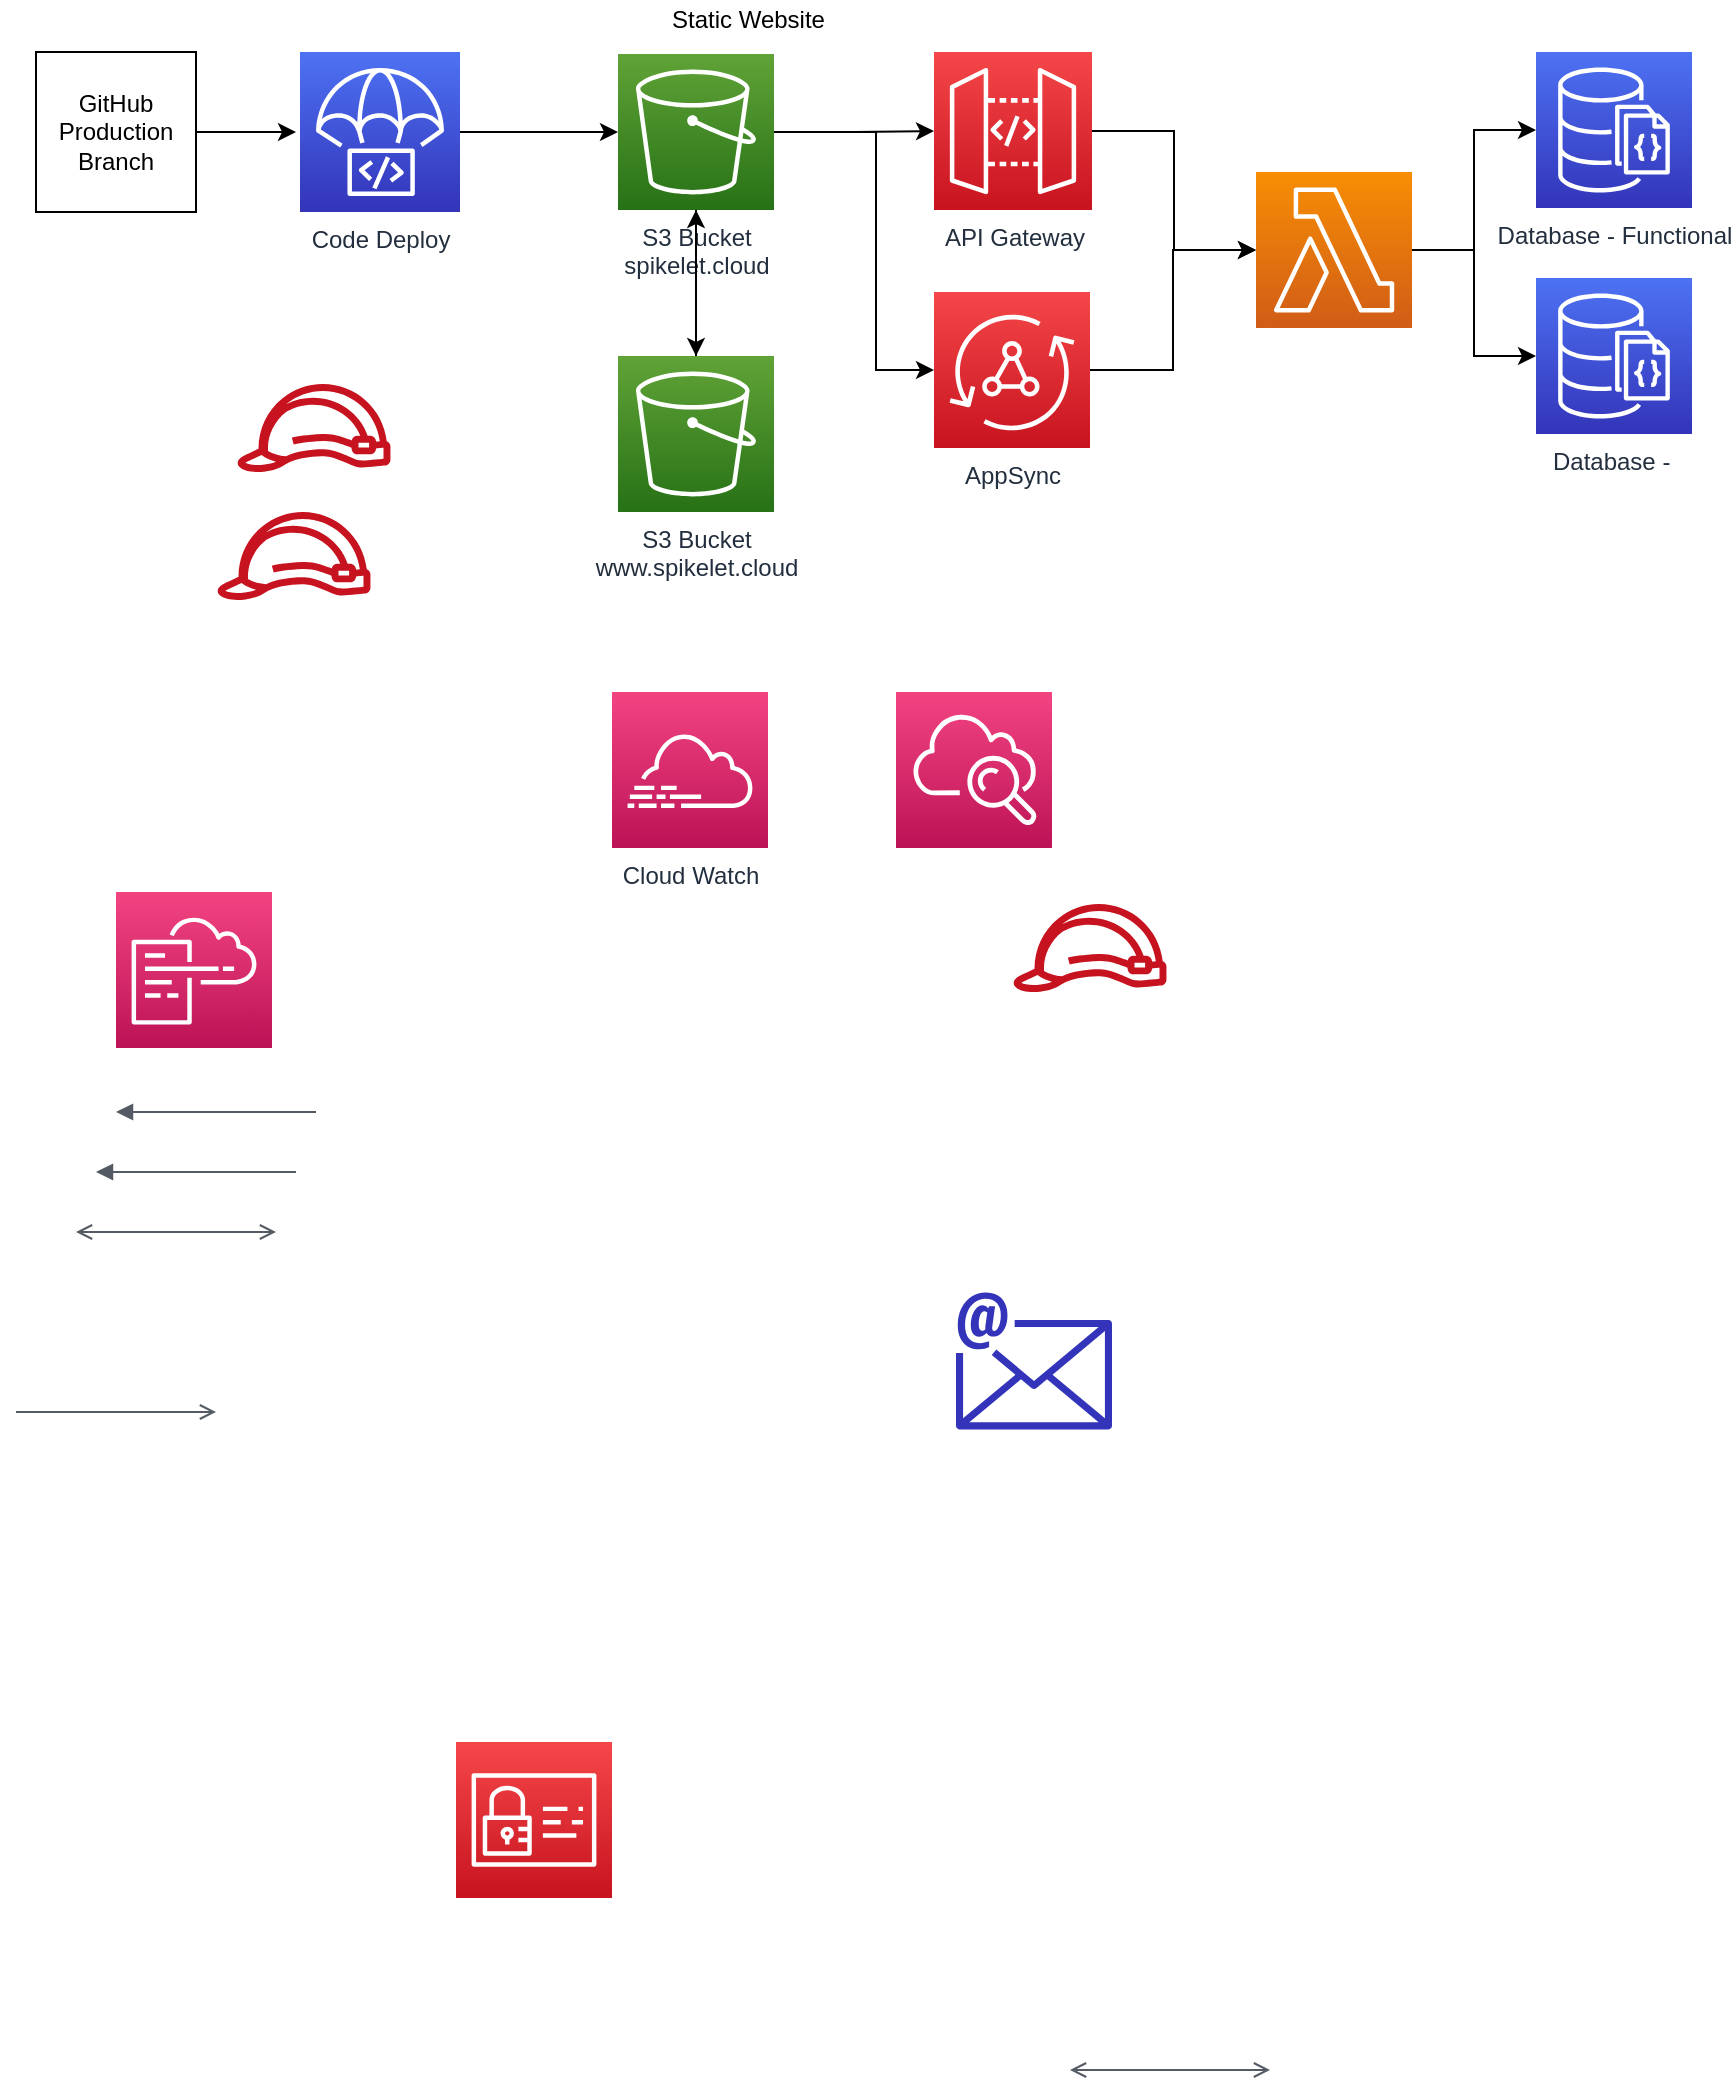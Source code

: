 <mxfile type="github" version="10.6.1"><diagram id="lw8oRpSudoeV0BIjZYML" name="Page-1"><mxGraphModel grid="1" dx="1136" dy="471" gridSize="10" guides="1" tooltips="1" connect="1" arrows="1" fold="1" page="1" pageScale="1" pageWidth="1400" pageHeight="850" math="0" shadow="0"><root><mxCell id="0" /><mxCell id="1" parent="0" /><mxCell id="cetLHm7z35oBkq0PIssM-15" parent="1" style="edgeStyle=orthogonalEdgeStyle;rounded=0;orthogonalLoop=1;jettySize=auto;html=1;" target="mL7gLzigN5dF8zM0Aof--2" source="mL7gLzigN5dF8zM0Aof--1" edge="1"><mxGeometry as="geometry" relative="1" /></mxCell><mxCell id="cetLHm7z35oBkq0PIssM-16" parent="1" style="edgeStyle=orthogonalEdgeStyle;rounded=0;orthogonalLoop=1;jettySize=auto;html=1;" target="mL7gLzigN5dF8zM0Aof--7" source="mL7gLzigN5dF8zM0Aof--1" edge="1"><mxGeometry as="geometry" relative="1" /></mxCell><mxCell id="cetLHm7z35oBkq0PIssM-21" parent="1" style="edgeStyle=orthogonalEdgeStyle;rounded=0;orthogonalLoop=1;jettySize=auto;html=1;" target="mL7gLzigN5dF8zM0Aof--8" source="mL7gLzigN5dF8zM0Aof--1" edge="1"><mxGeometry as="geometry" relative="1"><Array as="points"><mxPoint y="120" x="450" /><mxPoint y="239" x="450" /></Array></mxGeometry></mxCell><mxCell id="mL7gLzigN5dF8zM0Aof--1" value="S3 Bucket&lt;br&gt;spikelet.cloud&lt;br&gt;" parent="1" vertex="1" style="outlineConnect=0;fontColor=#232F3E;gradientColor=#60A337;gradientDirection=north;fillColor=#277116;strokeColor=#ffffff;dashed=0;verticalLabelPosition=bottom;verticalAlign=top;align=center;html=1;fontSize=12;fontStyle=0;aspect=fixed;shape=mxgraph.aws4.resourceIcon;resIcon=mxgraph.aws4.s3;"><mxGeometry as="geometry" y="81" x="321" height="78" width="78" /></mxCell><mxCell id="cetLHm7z35oBkq0PIssM-14" parent="1" style="edgeStyle=orthogonalEdgeStyle;rounded=0;orthogonalLoop=1;jettySize=auto;html=1;" target="mL7gLzigN5dF8zM0Aof--1" source="mL7gLzigN5dF8zM0Aof--2" edge="1"><mxGeometry as="geometry" relative="1" /></mxCell><mxCell id="mL7gLzigN5dF8zM0Aof--2" value="S3 Bucket&lt;br&gt;www.spikelet.cloud&lt;br&gt;" parent="1" vertex="1" style="outlineConnect=0;fontColor=#232F3E;gradientColor=#60A337;gradientDirection=north;fillColor=#277116;strokeColor=#ffffff;dashed=0;verticalLabelPosition=bottom;verticalAlign=top;align=center;html=1;fontSize=12;fontStyle=0;aspect=fixed;shape=mxgraph.aws4.resourceIcon;resIcon=mxgraph.aws4.s3;"><mxGeometry as="geometry" y="232" x="321" height="78" width="78" /></mxCell><mxCell id="mL7gLzigN5dF8zM0Aof--3" value="" parent="1" vertex="1" style="outlineConnect=0;fontColor=#232F3E;gradientColor=#F54749;gradientDirection=north;fillColor=#C7131F;strokeColor=#ffffff;dashed=0;verticalLabelPosition=bottom;verticalAlign=top;align=center;html=1;fontSize=12;fontStyle=0;aspect=fixed;shape=mxgraph.aws4.resourceIcon;resIcon=mxgraph.aws4.identity_and_access_management;"><mxGeometry as="geometry" y="925" x="240" height="78" width="78" /></mxCell><mxCell id="mL7gLzigN5dF8zM0Aof--4" value="" parent="1" vertex="1" style="outlineConnect=0;fontColor=#232F3E;gradientColor=none;fillColor=#C7131F;strokeColor=none;dashed=0;verticalLabelPosition=bottom;verticalAlign=top;align=center;html=1;fontSize=12;fontStyle=0;aspect=fixed;shape=mxgraph.aws4.role;"><mxGeometry as="geometry" y="506" x="518" height="44" width="78" /></mxCell><mxCell id="mL7gLzigN5dF8zM0Aof--5" value="" parent="1" vertex="1" style="outlineConnect=0;fontColor=#232F3E;gradientColor=none;fillColor=#C7131F;strokeColor=none;dashed=0;verticalLabelPosition=bottom;verticalAlign=top;align=center;html=1;fontSize=12;fontStyle=0;aspect=fixed;shape=mxgraph.aws4.role;"><mxGeometry as="geometry" y="246" x="130" height="44" width="78" /></mxCell><mxCell id="mL7gLzigN5dF8zM0Aof--6" value="" parent="1" vertex="1" style="outlineConnect=0;fontColor=#232F3E;gradientColor=none;fillColor=#C7131F;strokeColor=none;dashed=0;verticalLabelPosition=bottom;verticalAlign=top;align=center;html=1;fontSize=12;fontStyle=0;aspect=fixed;shape=mxgraph.aws4.role;"><mxGeometry as="geometry" y="310" x="120" height="44" width="78" /></mxCell><mxCell id="cetLHm7z35oBkq0PIssM-24" parent="1" style="edgeStyle=orthogonalEdgeStyle;rounded=0;orthogonalLoop=1;jettySize=auto;html=1;" target="cetLHm7z35oBkq0PIssM-23" source="mL7gLzigN5dF8zM0Aof--7" edge="1"><mxGeometry as="geometry" relative="1" /></mxCell><mxCell id="mL7gLzigN5dF8zM0Aof--7" value="API Gateway" parent="1" vertex="1" style="outlineConnect=0;fontColor=#232F3E;gradientColor=#F54749;gradientDirection=north;fillColor=#C7131F;strokeColor=#ffffff;dashed=0;verticalLabelPosition=bottom;verticalAlign=top;align=center;html=1;fontSize=12;fontStyle=0;aspect=fixed;shape=mxgraph.aws4.resourceIcon;resIcon=mxgraph.aws4.api_gateway;"><mxGeometry as="geometry" y="80" x="479" height="79" width="79" /></mxCell><mxCell id="cetLHm7z35oBkq0PIssM-25" parent="1" style="edgeStyle=orthogonalEdgeStyle;rounded=0;orthogonalLoop=1;jettySize=auto;html=1;" target="cetLHm7z35oBkq0PIssM-23" source="mL7gLzigN5dF8zM0Aof--8" edge="1"><mxGeometry as="geometry" relative="1" /></mxCell><mxCell id="mL7gLzigN5dF8zM0Aof--8" value="AppSync" parent="1" vertex="1" style="outlineConnect=0;fontColor=#232F3E;gradientColor=#F54749;gradientDirection=north;fillColor=#C7131F;strokeColor=#ffffff;dashed=0;verticalLabelPosition=bottom;verticalAlign=top;align=center;html=1;fontSize=12;fontStyle=0;aspect=fixed;shape=mxgraph.aws4.resourceIcon;resIcon=mxgraph.aws4.appsync;"><mxGeometry as="geometry" y="200" x="479" height="78" width="78" /></mxCell><mxCell id="mL7gLzigN5dF8zM0Aof--9" value="Cloud Watch" parent="1" vertex="1" style="outlineConnect=0;fontColor=#232F3E;gradientColor=#F34482;gradientDirection=north;fillColor=#BC1356;strokeColor=#ffffff;dashed=0;verticalLabelPosition=bottom;verticalAlign=top;align=center;html=1;fontSize=12;fontStyle=0;aspect=fixed;shape=mxgraph.aws4.resourceIcon;resIcon=mxgraph.aws4.cloudtrail;"><mxGeometry as="geometry" y="400" x="318" height="78" width="78" /></mxCell><mxCell id="mL7gLzigN5dF8zM0Aof--10" value="" parent="1" vertex="1" style="outlineConnect=0;fontColor=#232F3E;gradientColor=#F34482;gradientDirection=north;fillColor=#BC1356;strokeColor=#ffffff;dashed=0;verticalLabelPosition=bottom;verticalAlign=top;align=center;html=1;fontSize=12;fontStyle=0;aspect=fixed;shape=mxgraph.aws4.resourceIcon;resIcon=mxgraph.aws4.cloudwatch;"><mxGeometry as="geometry" y="400" x="460" height="78" width="78" /></mxCell><mxCell id="mL7gLzigN5dF8zM0Aof--11" value="" parent="1" vertex="1" style="outlineConnect=0;fontColor=#232F3E;gradientColor=#F34482;gradientDirection=north;fillColor=#BC1356;strokeColor=#ffffff;dashed=0;verticalLabelPosition=bottom;verticalAlign=top;align=center;html=1;fontSize=12;fontStyle=0;aspect=fixed;shape=mxgraph.aws4.resourceIcon;resIcon=mxgraph.aws4.cloudformation;"><mxGeometry as="geometry" y="500" x="70" height="78" width="78" /></mxCell><mxCell id="cetLHm7z35oBkq0PIssM-12" parent="1" style="edgeStyle=orthogonalEdgeStyle;rounded=0;orthogonalLoop=1;jettySize=auto;html=1;" target="mL7gLzigN5dF8zM0Aof--1" source="mL7gLzigN5dF8zM0Aof--12" edge="1"><mxGeometry as="geometry" relative="1" /></mxCell><mxCell id="mL7gLzigN5dF8zM0Aof--12" value="Code Deploy" parent="1" vertex="1" style="outlineConnect=0;fontColor=#232F3E;gradientColor=#4D72F3;gradientDirection=north;fillColor=#3334B9;strokeColor=#ffffff;dashed=0;verticalLabelPosition=bottom;verticalAlign=top;align=center;html=1;fontSize=12;fontStyle=0;aspect=fixed;shape=mxgraph.aws4.resourceIcon;resIcon=mxgraph.aws4.codedeploy;"><mxGeometry as="geometry" y="80" x="162" height="80" width="80" /></mxCell><mxCell id="mL7gLzigN5dF8zM0Aof--13" value="Database - Functional" parent="1" vertex="1" style="outlineConnect=0;fontColor=#232F3E;gradientColor=#4D72F3;gradientDirection=north;fillColor=#3334B9;strokeColor=#ffffff;dashed=0;verticalLabelPosition=bottom;verticalAlign=top;align=center;html=1;fontSize=12;fontStyle=0;aspect=fixed;shape=mxgraph.aws4.resourceIcon;resIcon=mxgraph.aws4.documentdb_with_mongodb_compatibility;"><mxGeometry as="geometry" y="80" x="780" height="78" width="78" /></mxCell><mxCell id="mL7gLzigN5dF8zM0Aof--14" value="" parent="1" vertex="1" style="outlineConnect=0;fontColor=#232F3E;gradientColor=none;fillColor=#3334B9;strokeColor=none;dashed=0;verticalLabelPosition=bottom;verticalAlign=top;align=center;html=1;fontSize=12;fontStyle=0;aspect=fixed;shape=mxgraph.aws4.email;"><mxGeometry as="geometry" y="700" x="490" height="69" width="78" /></mxCell><mxCell id="mL7gLzigN5dF8zM0Aof--15" value="" parent="1" style="edgeStyle=orthogonalEdgeStyle;html=1;endArrow=none;elbow=vertical;startArrow=block;startFill=1;strokeColor=#545B64;rounded=0;" edge="1"><mxGeometry as="geometry" width="100" relative="1"><mxPoint as="sourcePoint" y="610" x="70" /><mxPoint as="targetPoint" y="610" x="170" /></mxGeometry></mxCell><mxCell id="mL7gLzigN5dF8zM0Aof--16" value="" parent="1" style="edgeStyle=orthogonalEdgeStyle;html=1;endArrow=none;elbow=vertical;startArrow=block;startFill=1;strokeColor=#545B64;rounded=0;" edge="1"><mxGeometry as="geometry" width="100" relative="1"><mxPoint as="sourcePoint" y="640" x="60" /><mxPoint as="targetPoint" y="640" x="160" /></mxGeometry></mxCell><mxCell id="mL7gLzigN5dF8zM0Aof--17" value="" parent="1" style="edgeStyle=orthogonalEdgeStyle;html=1;endArrow=open;elbow=vertical;startArrow=open;startFill=0;endFill=0;strokeColor=#545B64;rounded=0;" edge="1"><mxGeometry as="geometry" width="100" relative="1"><mxPoint as="sourcePoint" y="670" x="50" /><mxPoint as="targetPoint" y="670" x="150" /></mxGeometry></mxCell><mxCell id="mL7gLzigN5dF8zM0Aof--18" value="" parent="1" style="edgeStyle=orthogonalEdgeStyle;html=1;endArrow=open;elbow=vertical;startArrow=open;startFill=0;endFill=0;strokeColor=#545B64;rounded=0;" edge="1"><mxGeometry as="geometry" width="100" relative="1"><mxPoint as="sourcePoint" y="1089" x="547" /><mxPoint as="targetPoint" y="1089" x="647" /></mxGeometry></mxCell><mxCell id="mL7gLzigN5dF8zM0Aof--20" value="" parent="1" style="edgeStyle=orthogonalEdgeStyle;html=1;endArrow=open;elbow=vertical;startArrow=none;endFill=0;strokeColor=#545B64;rounded=0;" edge="1"><mxGeometry as="geometry" width="100" relative="1"><mxPoint as="sourcePoint" y="760" x="20" /><mxPoint as="targetPoint" y="760" x="120" /></mxGeometry></mxCell><mxCell id="cetLHm7z35oBkq0PIssM-13" parent="1" style="edgeStyle=orthogonalEdgeStyle;rounded=0;orthogonalLoop=1;jettySize=auto;html=1;" source="cetLHm7z35oBkq0PIssM-1" edge="1"><mxGeometry as="geometry" relative="1"><mxPoint as="targetPoint" y="120" x="160" /></mxGeometry></mxCell><mxCell id="cetLHm7z35oBkq0PIssM-1" value="GitHub&lt;br&gt;Production Branch&lt;br&gt;" parent="1" vertex="1" style="whiteSpace=wrap;html=1;aspect=fixed;"><mxGeometry as="geometry" y="80" x="30" height="80" width="80" /></mxCell><mxCell id="cetLHm7z35oBkq0PIssM-18" value="Static Website&lt;br&gt;" parent="1" vertex="1" style="text;html=1;resizable=0;points=[];autosize=1;align=left;verticalAlign=top;spacingTop=-4;"><mxGeometry as="geometry" y="54" x="346" height="20" width="90" /></mxCell><mxCell id="cetLHm7z35oBkq0PIssM-27" parent="1" style="edgeStyle=orthogonalEdgeStyle;rounded=0;orthogonalLoop=1;jettySize=auto;html=1;" target="mL7gLzigN5dF8zM0Aof--13" source="cetLHm7z35oBkq0PIssM-23" edge="1"><mxGeometry as="geometry" relative="1" /></mxCell><mxCell id="cetLHm7z35oBkq0PIssM-31" parent="1" style="edgeStyle=orthogonalEdgeStyle;rounded=0;orthogonalLoop=1;jettySize=auto;html=1;" target="cetLHm7z35oBkq0PIssM-29" source="cetLHm7z35oBkq0PIssM-23" edge="1"><mxGeometry as="geometry" relative="1" /></mxCell><mxCell id="cetLHm7z35oBkq0PIssM-23" value="" parent="1" vertex="1" style="outlineConnect=0;fontColor=#232F3E;gradientColor=#F78E04;gradientDirection=north;fillColor=#D05C17;strokeColor=#ffffff;dashed=0;verticalLabelPosition=bottom;verticalAlign=top;align=center;html=1;fontSize=12;fontStyle=0;aspect=fixed;shape=mxgraph.aws4.resourceIcon;resIcon=mxgraph.aws4.lambda;"><mxGeometry as="geometry" y="140" x="640" height="78" width="78" /></mxCell><mxCell id="cetLHm7z35oBkq0PIssM-29" value="Database -&amp;nbsp;" parent="1" vertex="1" style="outlineConnect=0;fontColor=#232F3E;gradientColor=#4D72F3;gradientDirection=north;fillColor=#3334B9;strokeColor=#ffffff;dashed=0;verticalLabelPosition=bottom;verticalAlign=top;align=center;html=1;fontSize=12;fontStyle=0;aspect=fixed;shape=mxgraph.aws4.resourceIcon;resIcon=mxgraph.aws4.documentdb_with_mongodb_compatibility;"><mxGeometry as="geometry" y="193" x="780" height="78" width="78" /></mxCell></root></mxGraphModel></diagram></mxfile>